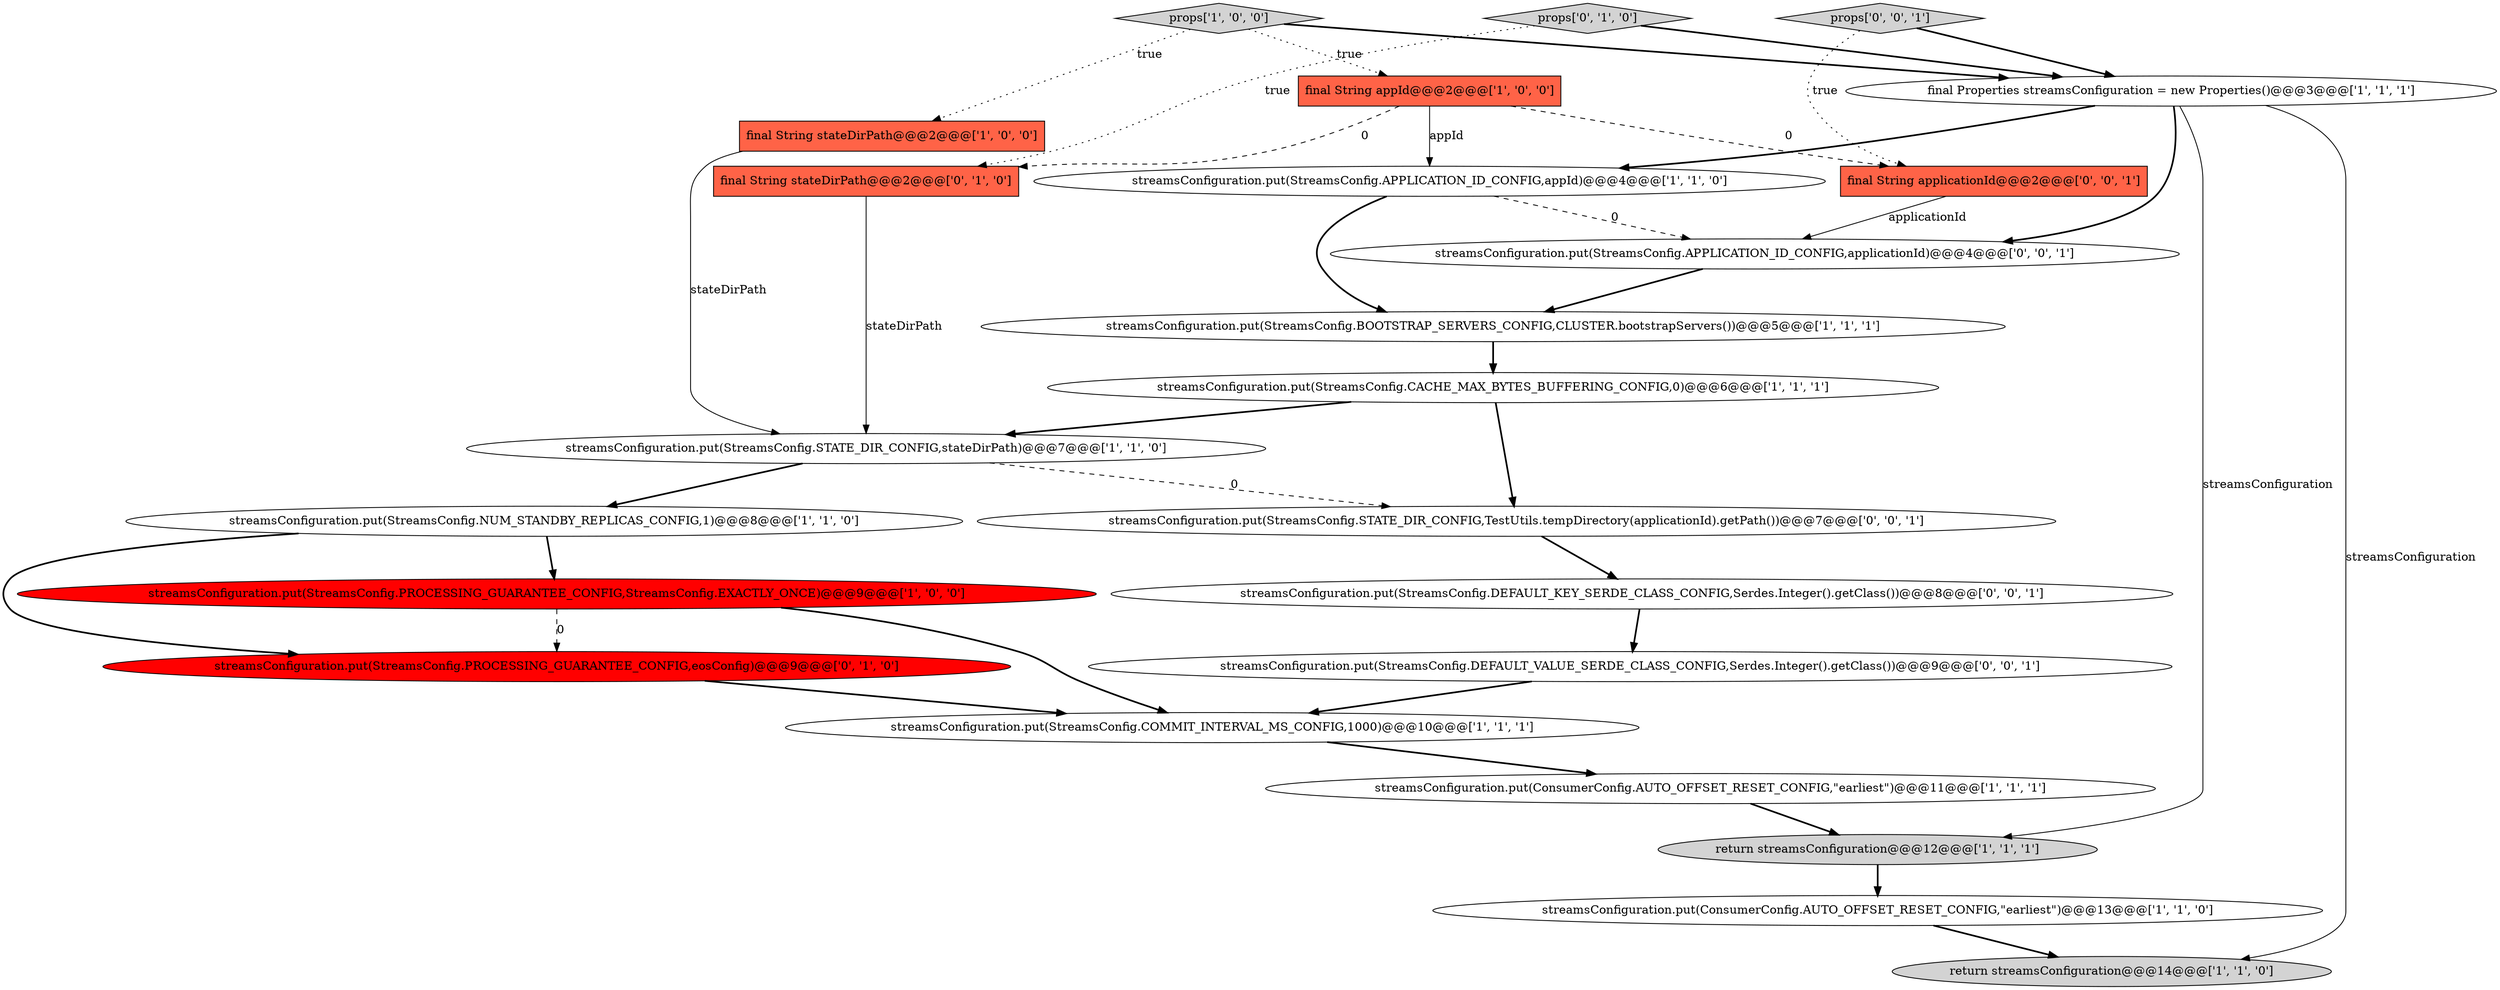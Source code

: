 digraph {
18 [style = filled, label = "streamsConfiguration.put(StreamsConfig.DEFAULT_KEY_SERDE_CLASS_CONFIG,Serdes.Integer().getClass())@@@8@@@['0', '0', '1']", fillcolor = white, shape = ellipse image = "AAA0AAABBB3BBB"];
12 [style = filled, label = "streamsConfiguration.put(StreamsConfig.STATE_DIR_CONFIG,stateDirPath)@@@7@@@['1', '1', '0']", fillcolor = white, shape = ellipse image = "AAA0AAABBB1BBB"];
7 [style = filled, label = "streamsConfiguration.put(StreamsConfig.PROCESSING_GUARANTEE_CONFIG,StreamsConfig.EXACTLY_ONCE)@@@9@@@['1', '0', '0']", fillcolor = red, shape = ellipse image = "AAA1AAABBB1BBB"];
6 [style = filled, label = "props['1', '0', '0']", fillcolor = lightgray, shape = diamond image = "AAA0AAABBB1BBB"];
15 [style = filled, label = "final String stateDirPath@@@2@@@['0', '1', '0']", fillcolor = tomato, shape = box image = "AAA1AAABBB2BBB"];
19 [style = filled, label = "streamsConfiguration.put(StreamsConfig.DEFAULT_VALUE_SERDE_CLASS_CONFIG,Serdes.Integer().getClass())@@@9@@@['0', '0', '1']", fillcolor = white, shape = ellipse image = "AAA0AAABBB3BBB"];
5 [style = filled, label = "return streamsConfiguration@@@12@@@['1', '1', '1']", fillcolor = lightgray, shape = ellipse image = "AAA0AAABBB1BBB"];
3 [style = filled, label = "streamsConfiguration.put(StreamsConfig.BOOTSTRAP_SERVERS_CONFIG,CLUSTER.bootstrapServers())@@@5@@@['1', '1', '1']", fillcolor = white, shape = ellipse image = "AAA0AAABBB1BBB"];
8 [style = filled, label = "streamsConfiguration.put(StreamsConfig.CACHE_MAX_BYTES_BUFFERING_CONFIG,0)@@@6@@@['1', '1', '1']", fillcolor = white, shape = ellipse image = "AAA0AAABBB1BBB"];
14 [style = filled, label = "streamsConfiguration.put(StreamsConfig.APPLICATION_ID_CONFIG,appId)@@@4@@@['1', '1', '0']", fillcolor = white, shape = ellipse image = "AAA0AAABBB1BBB"];
0 [style = filled, label = "final String stateDirPath@@@2@@@['1', '0', '0']", fillcolor = tomato, shape = box image = "AAA0AAABBB1BBB"];
23 [style = filled, label = "props['0', '0', '1']", fillcolor = lightgray, shape = diamond image = "AAA0AAABBB3BBB"];
13 [style = filled, label = "streamsConfiguration.put(ConsumerConfig.AUTO_OFFSET_RESET_CONFIG,\"earliest\")@@@13@@@['1', '1', '0']", fillcolor = white, shape = ellipse image = "AAA0AAABBB1BBB"];
16 [style = filled, label = "streamsConfiguration.put(StreamsConfig.PROCESSING_GUARANTEE_CONFIG,eosConfig)@@@9@@@['0', '1', '0']", fillcolor = red, shape = ellipse image = "AAA1AAABBB2BBB"];
20 [style = filled, label = "streamsConfiguration.put(StreamsConfig.APPLICATION_ID_CONFIG,applicationId)@@@4@@@['0', '0', '1']", fillcolor = white, shape = ellipse image = "AAA0AAABBB3BBB"];
17 [style = filled, label = "props['0', '1', '0']", fillcolor = lightgray, shape = diamond image = "AAA0AAABBB2BBB"];
11 [style = filled, label = "streamsConfiguration.put(StreamsConfig.NUM_STANDBY_REPLICAS_CONFIG,1)@@@8@@@['1', '1', '0']", fillcolor = white, shape = ellipse image = "AAA0AAABBB1BBB"];
22 [style = filled, label = "final String applicationId@@@2@@@['0', '0', '1']", fillcolor = tomato, shape = box image = "AAA0AAABBB3BBB"];
9 [style = filled, label = "final String appId@@@2@@@['1', '0', '0']", fillcolor = tomato, shape = box image = "AAA1AAABBB1BBB"];
1 [style = filled, label = "return streamsConfiguration@@@14@@@['1', '1', '0']", fillcolor = lightgray, shape = ellipse image = "AAA0AAABBB1BBB"];
2 [style = filled, label = "final Properties streamsConfiguration = new Properties()@@@3@@@['1', '1', '1']", fillcolor = white, shape = ellipse image = "AAA0AAABBB1BBB"];
4 [style = filled, label = "streamsConfiguration.put(ConsumerConfig.AUTO_OFFSET_RESET_CONFIG,\"earliest\")@@@11@@@['1', '1', '1']", fillcolor = white, shape = ellipse image = "AAA0AAABBB1BBB"];
10 [style = filled, label = "streamsConfiguration.put(StreamsConfig.COMMIT_INTERVAL_MS_CONFIG,1000)@@@10@@@['1', '1', '1']", fillcolor = white, shape = ellipse image = "AAA0AAABBB1BBB"];
21 [style = filled, label = "streamsConfiguration.put(StreamsConfig.STATE_DIR_CONFIG,TestUtils.tempDirectory(applicationId).getPath())@@@7@@@['0', '0', '1']", fillcolor = white, shape = ellipse image = "AAA0AAABBB3BBB"];
14->3 [style = bold, label=""];
11->16 [style = bold, label=""];
2->20 [style = bold, label=""];
23->22 [style = dotted, label="true"];
7->10 [style = bold, label=""];
16->10 [style = bold, label=""];
7->16 [style = dashed, label="0"];
12->11 [style = bold, label=""];
18->19 [style = bold, label=""];
14->20 [style = dashed, label="0"];
19->10 [style = bold, label=""];
9->22 [style = dashed, label="0"];
20->3 [style = bold, label=""];
9->14 [style = solid, label="appId"];
21->18 [style = bold, label=""];
13->1 [style = bold, label=""];
12->21 [style = dashed, label="0"];
6->2 [style = bold, label=""];
15->12 [style = solid, label="stateDirPath"];
2->1 [style = solid, label="streamsConfiguration"];
17->15 [style = dotted, label="true"];
17->2 [style = bold, label=""];
6->9 [style = dotted, label="true"];
2->5 [style = solid, label="streamsConfiguration"];
3->8 [style = bold, label=""];
5->13 [style = bold, label=""];
2->14 [style = bold, label=""];
22->20 [style = solid, label="applicationId"];
10->4 [style = bold, label=""];
8->21 [style = bold, label=""];
0->12 [style = solid, label="stateDirPath"];
23->2 [style = bold, label=""];
6->0 [style = dotted, label="true"];
4->5 [style = bold, label=""];
8->12 [style = bold, label=""];
11->7 [style = bold, label=""];
9->15 [style = dashed, label="0"];
}
